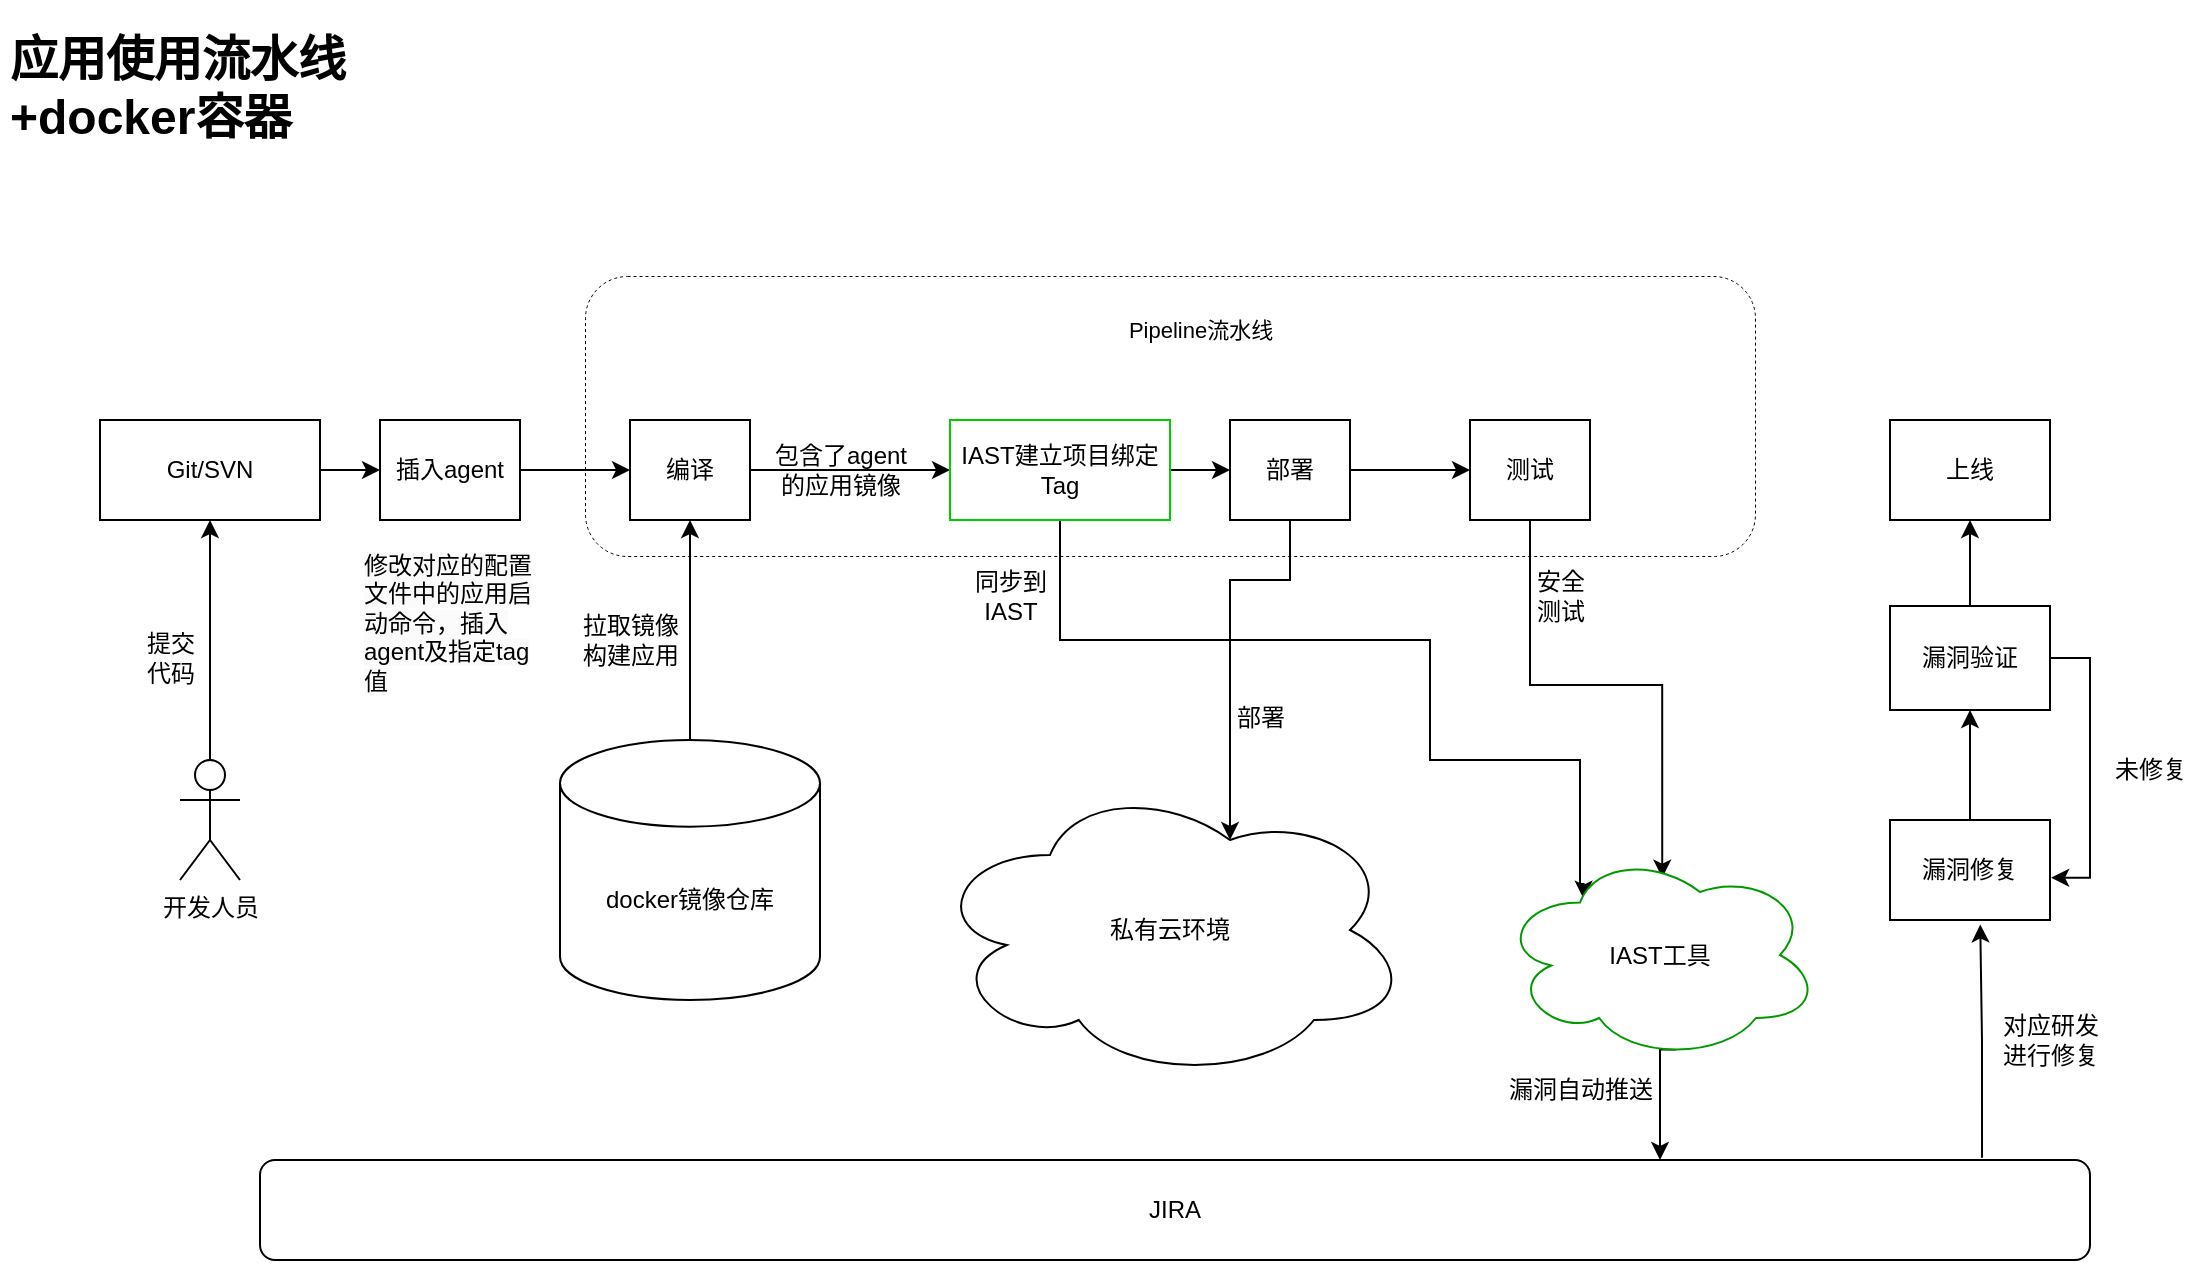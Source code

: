 <mxfile version="21.2.3" type="github">
  <diagram name="第 1 页" id="964w8AxHDyfffYtfb5C_">
    <mxGraphModel dx="1148" dy="663" grid="1" gridSize="10" guides="1" tooltips="1" connect="1" arrows="1" fold="1" page="1" pageScale="1" pageWidth="1169" pageHeight="827" math="0" shadow="0">
      <root>
        <mxCell id="0" />
        <mxCell id="1" parent="0" />
        <mxCell id="ZGyO1BCPirpCA5-LD1JW-1" value="&lt;h1&gt;应用使用流水线+docker容器&lt;/h1&gt;" style="text;html=1;strokeColor=none;fillColor=none;spacing=5;spacingTop=-20;whiteSpace=wrap;overflow=hidden;rounded=0;" vertex="1" parent="1">
          <mxGeometry x="10" y="80" width="190" height="110" as="geometry" />
        </mxCell>
        <mxCell id="ZGyO1BCPirpCA5-LD1JW-55" value="" style="edgeStyle=orthogonalEdgeStyle;rounded=0;orthogonalLoop=1;jettySize=auto;html=1;" edge="1" parent="1" source="ZGyO1BCPirpCA5-LD1JW-2" target="ZGyO1BCPirpCA5-LD1JW-54">
          <mxGeometry relative="1" as="geometry" />
        </mxCell>
        <mxCell id="ZGyO1BCPirpCA5-LD1JW-2" value="Git/SVN" style="rounded=0;whiteSpace=wrap;html=1;" vertex="1" parent="1">
          <mxGeometry x="60" y="280" width="110" height="50" as="geometry" />
        </mxCell>
        <mxCell id="ZGyO1BCPirpCA5-LD1JW-3" value="提交&lt;br&gt;代码" style="text;html=1;align=center;verticalAlign=middle;resizable=0;points=[];autosize=1;strokeColor=none;fillColor=none;" vertex="1" parent="1">
          <mxGeometry x="70" y="379" width="50" height="40" as="geometry" />
        </mxCell>
        <mxCell id="ZGyO1BCPirpCA5-LD1JW-4" style="edgeStyle=orthogonalEdgeStyle;rounded=0;orthogonalLoop=1;jettySize=auto;html=1;entryX=0.5;entryY=1;entryDx=0;entryDy=0;" edge="1" parent="1" source="ZGyO1BCPirpCA5-LD1JW-6" target="ZGyO1BCPirpCA5-LD1JW-2">
          <mxGeometry relative="1" as="geometry" />
        </mxCell>
        <mxCell id="ZGyO1BCPirpCA5-LD1JW-6" value="开发人员" style="shape=umlActor;verticalLabelPosition=bottom;verticalAlign=top;html=1;outlineConnect=0;" vertex="1" parent="1">
          <mxGeometry x="100" y="450" width="30" height="60" as="geometry" />
        </mxCell>
        <mxCell id="ZGyO1BCPirpCA5-LD1JW-7" style="edgeStyle=orthogonalEdgeStyle;rounded=0;orthogonalLoop=1;jettySize=auto;html=1;exitX=1;exitY=0.5;exitDx=0;exitDy=0;entryX=0;entryY=0.5;entryDx=0;entryDy=0;strokeWidth=1;" edge="1" parent="1" source="ZGyO1BCPirpCA5-LD1JW-9" target="ZGyO1BCPirpCA5-LD1JW-15">
          <mxGeometry relative="1" as="geometry" />
        </mxCell>
        <mxCell id="ZGyO1BCPirpCA5-LD1JW-8" style="edgeStyle=orthogonalEdgeStyle;rounded=0;orthogonalLoop=1;jettySize=auto;html=1;entryX=0.5;entryY=1;entryDx=0;entryDy=0;exitX=0.5;exitY=0;exitDx=0;exitDy=0;exitPerimeter=0;" edge="1" parent="1" source="ZGyO1BCPirpCA5-LD1JW-18" target="ZGyO1BCPirpCA5-LD1JW-9">
          <mxGeometry relative="1" as="geometry">
            <mxPoint x="365" y="385" as="sourcePoint" />
            <mxPoint x="355" y="440" as="targetPoint" />
          </mxGeometry>
        </mxCell>
        <mxCell id="ZGyO1BCPirpCA5-LD1JW-9" value="编译" style="rounded=0;whiteSpace=wrap;html=1;" vertex="1" parent="1">
          <mxGeometry x="325" y="280" width="60" height="50" as="geometry" />
        </mxCell>
        <mxCell id="ZGyO1BCPirpCA5-LD1JW-10" value="" style="edgeStyle=orthogonalEdgeStyle;rounded=0;orthogonalLoop=1;jettySize=auto;html=1;" edge="1" parent="1" source="ZGyO1BCPirpCA5-LD1JW-12" target="ZGyO1BCPirpCA5-LD1JW-21">
          <mxGeometry relative="1" as="geometry" />
        </mxCell>
        <mxCell id="ZGyO1BCPirpCA5-LD1JW-11" style="edgeStyle=orthogonalEdgeStyle;rounded=0;orthogonalLoop=1;jettySize=auto;html=1;entryX=0.625;entryY=0.2;entryDx=0;entryDy=0;entryPerimeter=0;" edge="1" parent="1" source="ZGyO1BCPirpCA5-LD1JW-12" target="ZGyO1BCPirpCA5-LD1JW-22">
          <mxGeometry relative="1" as="geometry">
            <Array as="points">
              <mxPoint x="655" y="360" />
              <mxPoint x="625" y="360" />
            </Array>
          </mxGeometry>
        </mxCell>
        <mxCell id="ZGyO1BCPirpCA5-LD1JW-12" value="部署" style="rounded=0;whiteSpace=wrap;html=1;" vertex="1" parent="1">
          <mxGeometry x="625" y="280" width="60" height="50" as="geometry" />
        </mxCell>
        <mxCell id="ZGyO1BCPirpCA5-LD1JW-13" style="edgeStyle=orthogonalEdgeStyle;rounded=0;orthogonalLoop=1;jettySize=auto;html=1;exitX=1;exitY=0.5;exitDx=0;exitDy=0;entryX=0;entryY=0.5;entryDx=0;entryDy=0;" edge="1" parent="1" source="ZGyO1BCPirpCA5-LD1JW-15" target="ZGyO1BCPirpCA5-LD1JW-12">
          <mxGeometry relative="1" as="geometry" />
        </mxCell>
        <mxCell id="ZGyO1BCPirpCA5-LD1JW-14" style="edgeStyle=orthogonalEdgeStyle;rounded=0;orthogonalLoop=1;jettySize=auto;html=1;entryX=0.261;entryY=0.232;entryDx=0;entryDy=0;entryPerimeter=0;" edge="1" parent="1" source="ZGyO1BCPirpCA5-LD1JW-15" target="ZGyO1BCPirpCA5-LD1JW-25">
          <mxGeometry relative="1" as="geometry">
            <Array as="points">
              <mxPoint x="540" y="390" />
              <mxPoint x="725" y="390" />
              <mxPoint x="725" y="450" />
              <mxPoint x="800" y="450" />
              <mxPoint x="800" y="512" />
              <mxPoint x="802" y="512" />
            </Array>
          </mxGeometry>
        </mxCell>
        <mxCell id="ZGyO1BCPirpCA5-LD1JW-15" value="IAST建立项目绑定Tag" style="whiteSpace=wrap;html=1;strokeColor=#00CC00;" vertex="1" parent="1">
          <mxGeometry x="485" y="280" width="110" height="50" as="geometry" />
        </mxCell>
        <mxCell id="ZGyO1BCPirpCA5-LD1JW-16" value="" style="rounded=1;whiteSpace=wrap;html=1;dashed=1;fillColor=none;strokeWidth=0.5;" vertex="1" parent="1">
          <mxGeometry x="302.5" y="208" width="585" height="140" as="geometry" />
        </mxCell>
        <mxCell id="ZGyO1BCPirpCA5-LD1JW-17" value="&lt;font style=&quot;font-size: 11px;&quot;&gt;Pipeline流水线&lt;/font&gt;" style="text;html=1;align=center;verticalAlign=middle;resizable=0;points=[];autosize=1;strokeColor=none;fillColor=none;" vertex="1" parent="1">
          <mxGeometry x="560" y="220" width="100" height="30" as="geometry" />
        </mxCell>
        <mxCell id="ZGyO1BCPirpCA5-LD1JW-18" value="&lt;br&gt;&lt;br&gt;docker镜像仓库&lt;br&gt;" style="strokeWidth=1;html=1;shape=mxgraph.flowchart.database;whiteSpace=wrap;" vertex="1" parent="1">
          <mxGeometry x="290" y="440" width="130" height="130" as="geometry" />
        </mxCell>
        <mxCell id="ZGyO1BCPirpCA5-LD1JW-19" value="拉取镜像&lt;br&gt;构建应用" style="text;align=center;verticalAlign=middle;resizable=0;points=[];autosize=1;strokeColor=none;fillColor=none;html=1;" vertex="1" parent="1">
          <mxGeometry x="290" y="370" width="70" height="40" as="geometry" />
        </mxCell>
        <mxCell id="ZGyO1BCPirpCA5-LD1JW-20" style="edgeStyle=orthogonalEdgeStyle;rounded=0;orthogonalLoop=1;jettySize=auto;html=1;entryX=0.507;entryY=0.132;entryDx=0;entryDy=0;entryPerimeter=0;" edge="1" parent="1" source="ZGyO1BCPirpCA5-LD1JW-21" target="ZGyO1BCPirpCA5-LD1JW-25">
          <mxGeometry relative="1" as="geometry" />
        </mxCell>
        <mxCell id="ZGyO1BCPirpCA5-LD1JW-21" value="测试" style="whiteSpace=wrap;html=1;" vertex="1" parent="1">
          <mxGeometry x="745" y="280" width="60" height="50" as="geometry" />
        </mxCell>
        <mxCell id="ZGyO1BCPirpCA5-LD1JW-22" value="私有云环境" style="ellipse;shape=cloud;whiteSpace=wrap;html=1;align=center;" vertex="1" parent="1">
          <mxGeometry x="475" y="460" width="240" height="150" as="geometry" />
        </mxCell>
        <mxCell id="ZGyO1BCPirpCA5-LD1JW-23" value="部署" style="text;html=1;align=center;verticalAlign=middle;resizable=0;points=[];autosize=1;strokeColor=none;fillColor=none;" vertex="1" parent="1">
          <mxGeometry x="615" y="414" width="50" height="30" as="geometry" />
        </mxCell>
        <mxCell id="ZGyO1BCPirpCA5-LD1JW-24" style="edgeStyle=orthogonalEdgeStyle;rounded=0;orthogonalLoop=1;jettySize=auto;html=1;exitX=0.55;exitY=0.95;exitDx=0;exitDy=0;exitPerimeter=0;" edge="1" parent="1" source="ZGyO1BCPirpCA5-LD1JW-25" target="ZGyO1BCPirpCA5-LD1JW-50">
          <mxGeometry relative="1" as="geometry">
            <mxPoint x="860" y="640" as="targetPoint" />
            <Array as="points">
              <mxPoint x="840" y="595" />
            </Array>
          </mxGeometry>
        </mxCell>
        <mxCell id="ZGyO1BCPirpCA5-LD1JW-25" value="IAST工具" style="ellipse;shape=cloud;whiteSpace=wrap;html=1;strokeColor=#009900;" vertex="1" parent="1">
          <mxGeometry x="760" y="495" width="160" height="105" as="geometry" />
        </mxCell>
        <mxCell id="ZGyO1BCPirpCA5-LD1JW-26" value="同步到&lt;br&gt;IAST" style="text;html=1;align=center;verticalAlign=middle;resizable=0;points=[];autosize=1;strokeColor=none;fillColor=none;" vertex="1" parent="1">
          <mxGeometry x="485" y="348" width="60" height="40" as="geometry" />
        </mxCell>
        <mxCell id="ZGyO1BCPirpCA5-LD1JW-27" value="安全&lt;br&gt;测试" style="text;html=1;align=center;verticalAlign=middle;resizable=0;points=[];autosize=1;strokeColor=none;fillColor=none;" vertex="1" parent="1">
          <mxGeometry x="765" y="348" width="50" height="40" as="geometry" />
        </mxCell>
        <mxCell id="ZGyO1BCPirpCA5-LD1JW-28" value="上线" style="whiteSpace=wrap;html=1;" vertex="1" parent="1">
          <mxGeometry x="955" y="280" width="80" height="50" as="geometry" />
        </mxCell>
        <mxCell id="ZGyO1BCPirpCA5-LD1JW-29" style="edgeStyle=orthogonalEdgeStyle;rounded=0;orthogonalLoop=1;jettySize=auto;html=1;exitX=0.5;exitY=0;exitDx=0;exitDy=0;entryX=0.5;entryY=1;entryDx=0;entryDy=0;" edge="1" parent="1" source="ZGyO1BCPirpCA5-LD1JW-31" target="ZGyO1BCPirpCA5-LD1JW-28">
          <mxGeometry relative="1" as="geometry" />
        </mxCell>
        <mxCell id="ZGyO1BCPirpCA5-LD1JW-30" style="edgeStyle=orthogonalEdgeStyle;rounded=0;orthogonalLoop=1;jettySize=auto;html=1;entryX=1.007;entryY=0.577;entryDx=0;entryDy=0;entryPerimeter=0;exitX=1;exitY=0.5;exitDx=0;exitDy=0;" edge="1" parent="1" source="ZGyO1BCPirpCA5-LD1JW-31" target="ZGyO1BCPirpCA5-LD1JW-42">
          <mxGeometry relative="1" as="geometry" />
        </mxCell>
        <mxCell id="ZGyO1BCPirpCA5-LD1JW-31" value="漏洞验证" style="whiteSpace=wrap;html=1;" vertex="1" parent="1">
          <mxGeometry x="955" y="373" width="80" height="52" as="geometry" />
        </mxCell>
        <mxCell id="ZGyO1BCPirpCA5-LD1JW-39" value="漏洞自动推送" style="text;html=1;align=center;verticalAlign=middle;resizable=0;points=[];autosize=1;strokeColor=none;fillColor=none;" vertex="1" parent="1">
          <mxGeometry x="750" y="600" width="100" height="30" as="geometry" />
        </mxCell>
        <mxCell id="ZGyO1BCPirpCA5-LD1JW-41" style="edgeStyle=orthogonalEdgeStyle;rounded=0;orthogonalLoop=1;jettySize=auto;html=1;exitX=0.5;exitY=0;exitDx=0;exitDy=0;entryX=0.5;entryY=1;entryDx=0;entryDy=0;" edge="1" parent="1" source="ZGyO1BCPirpCA5-LD1JW-42" target="ZGyO1BCPirpCA5-LD1JW-31">
          <mxGeometry relative="1" as="geometry" />
        </mxCell>
        <mxCell id="ZGyO1BCPirpCA5-LD1JW-52" style="edgeStyle=orthogonalEdgeStyle;rounded=0;orthogonalLoop=1;jettySize=auto;html=1;entryX=0.564;entryY=1.045;entryDx=0;entryDy=0;entryPerimeter=0;exitX=0.941;exitY=-0.023;exitDx=0;exitDy=0;exitPerimeter=0;" edge="1" parent="1" source="ZGyO1BCPirpCA5-LD1JW-50" target="ZGyO1BCPirpCA5-LD1JW-42">
          <mxGeometry relative="1" as="geometry">
            <mxPoint x="970" y="600" as="sourcePoint" />
          </mxGeometry>
        </mxCell>
        <mxCell id="ZGyO1BCPirpCA5-LD1JW-42" value="漏洞修复" style="whiteSpace=wrap;html=1;" vertex="1" parent="1">
          <mxGeometry x="955" y="480" width="80" height="50" as="geometry" />
        </mxCell>
        <mxCell id="ZGyO1BCPirpCA5-LD1JW-43" value="对应研发&lt;br&gt;进行修复" style="text;html=1;align=center;verticalAlign=middle;resizable=0;points=[];autosize=1;strokeColor=none;fillColor=none;" vertex="1" parent="1">
          <mxGeometry x="1000" y="570" width="70" height="40" as="geometry" />
        </mxCell>
        <mxCell id="ZGyO1BCPirpCA5-LD1JW-44" value="未修复" style="text;html=1;align=center;verticalAlign=middle;resizable=0;points=[];autosize=1;strokeColor=none;fillColor=none;" vertex="1" parent="1">
          <mxGeometry x="1055" y="440" width="60" height="30" as="geometry" />
        </mxCell>
        <mxCell id="ZGyO1BCPirpCA5-LD1JW-46" value="包含了agent&lt;br&gt;的应用镜像" style="text;html=1;align=center;verticalAlign=middle;resizable=0;points=[];autosize=1;strokeColor=none;fillColor=none;" vertex="1" parent="1">
          <mxGeometry x="385" y="285" width="90" height="40" as="geometry" />
        </mxCell>
        <mxCell id="ZGyO1BCPirpCA5-LD1JW-50" value="JIRA" style="rounded=1;whiteSpace=wrap;html=1;" vertex="1" parent="1">
          <mxGeometry x="140" y="650" width="915" height="50" as="geometry" />
        </mxCell>
        <mxCell id="ZGyO1BCPirpCA5-LD1JW-57" style="edgeStyle=orthogonalEdgeStyle;rounded=0;orthogonalLoop=1;jettySize=auto;html=1;entryX=0;entryY=0.5;entryDx=0;entryDy=0;" edge="1" parent="1" source="ZGyO1BCPirpCA5-LD1JW-54" target="ZGyO1BCPirpCA5-LD1JW-9">
          <mxGeometry relative="1" as="geometry" />
        </mxCell>
        <mxCell id="ZGyO1BCPirpCA5-LD1JW-54" value="插入agent" style="whiteSpace=wrap;html=1;" vertex="1" parent="1">
          <mxGeometry x="200" y="280" width="70" height="50" as="geometry" />
        </mxCell>
        <mxCell id="ZGyO1BCPirpCA5-LD1JW-58" value="&lt;span style=&quot;color: rgb(0, 0, 0); font-family: Helvetica; font-size: 12px; font-style: normal; font-variant-ligatures: normal; font-variant-caps: normal; font-weight: 400; letter-spacing: normal; orphans: 2; text-align: center; text-indent: 0px; text-transform: none; widows: 2; word-spacing: 0px; -webkit-text-stroke-width: 0px; background-color: rgb(251, 251, 251); text-decoration-thickness: initial; text-decoration-style: initial; text-decoration-color: initial; float: none; display: inline !important;&quot;&gt;修改对应的配置文件中的应用启动命令，插入agent及指定tag值&lt;/span&gt;" style="text;whiteSpace=wrap;html=1;" vertex="1" parent="1">
          <mxGeometry x="190" y="339" width="90" height="40" as="geometry" />
        </mxCell>
      </root>
    </mxGraphModel>
  </diagram>
</mxfile>
